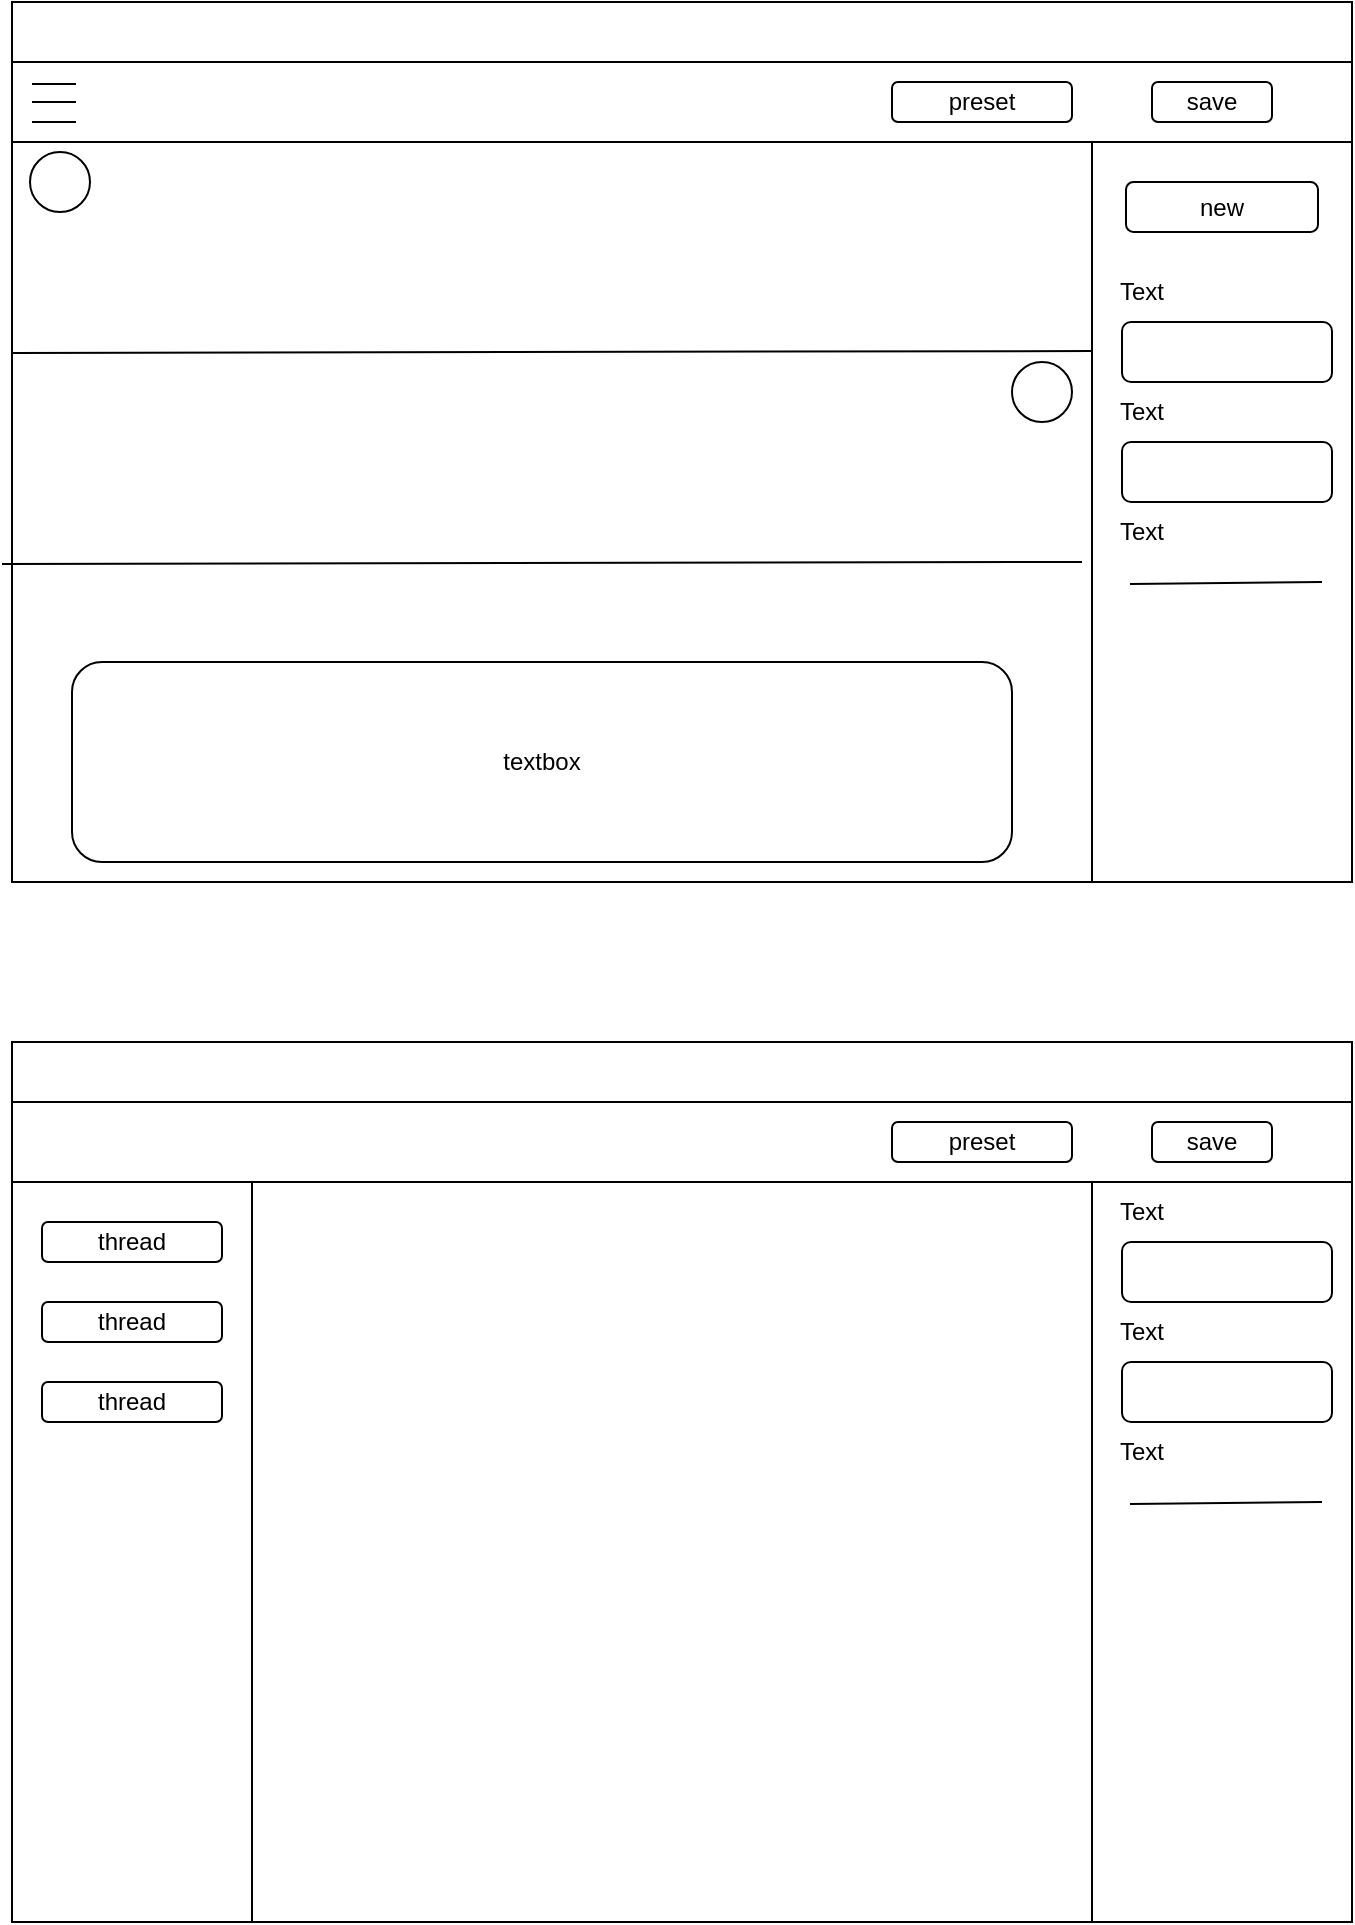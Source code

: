 <mxfile>
    <diagram id="VdgsyUHHD2g-uRMNJ1eA" name="Page-1">
        <mxGraphModel dx="662" dy="696" grid="1" gridSize="10" guides="1" tooltips="1" connect="1" arrows="1" fold="1" page="1" pageScale="1" pageWidth="827" pageHeight="1169" math="0" shadow="0">
            <root>
                <mxCell id="0"/>
                <mxCell id="1" parent="0"/>
                <mxCell id="2" value="" style="rounded=0;whiteSpace=wrap;html=1;" vertex="1" parent="1">
                    <mxGeometry x="50" y="70" width="670" height="440" as="geometry"/>
                </mxCell>
                <mxCell id="3" value="" style="rounded=0;whiteSpace=wrap;html=1;" vertex="1" parent="1">
                    <mxGeometry x="50" y="70" width="670" height="30" as="geometry"/>
                </mxCell>
                <mxCell id="6" value="" style="rounded=0;whiteSpace=wrap;html=1;" vertex="1" parent="1">
                    <mxGeometry x="590" y="140" width="130" height="370" as="geometry"/>
                </mxCell>
                <mxCell id="10" value="" style="rounded=0;whiteSpace=wrap;html=1;" vertex="1" parent="1">
                    <mxGeometry x="50" y="100" width="670" height="40" as="geometry"/>
                </mxCell>
                <mxCell id="12" value="" style="rounded=1;whiteSpace=wrap;html=1;" vertex="1" parent="1">
                    <mxGeometry x="605" y="230" width="105" height="30" as="geometry"/>
                </mxCell>
                <mxCell id="13" value="" style="rounded=1;whiteSpace=wrap;html=1;" vertex="1" parent="1">
                    <mxGeometry x="605" y="290" width="105" height="30" as="geometry"/>
                </mxCell>
                <mxCell id="14" value="Text" style="text;html=1;strokeColor=none;fillColor=none;align=center;verticalAlign=middle;whiteSpace=wrap;rounded=0;" vertex="1" parent="1">
                    <mxGeometry x="590" y="200" width="50" height="30" as="geometry"/>
                </mxCell>
                <mxCell id="15" value="Text" style="text;html=1;strokeColor=none;fillColor=none;align=center;verticalAlign=middle;whiteSpace=wrap;rounded=0;" vertex="1" parent="1">
                    <mxGeometry x="590" y="260" width="50" height="30" as="geometry"/>
                </mxCell>
                <mxCell id="16" value="Text" style="text;html=1;strokeColor=none;fillColor=none;align=center;verticalAlign=middle;whiteSpace=wrap;rounded=0;" vertex="1" parent="1">
                    <mxGeometry x="590" y="320" width="50" height="30" as="geometry"/>
                </mxCell>
                <mxCell id="17" value="" style="endArrow=none;html=1;" edge="1" parent="1">
                    <mxGeometry width="50" height="50" relative="1" as="geometry">
                        <mxPoint x="609" y="361" as="sourcePoint"/>
                        <mxPoint x="705" y="360" as="targetPoint"/>
                    </mxGeometry>
                </mxCell>
                <mxCell id="18" value="preset" style="rounded=1;whiteSpace=wrap;html=1;" vertex="1" parent="1">
                    <mxGeometry x="490" y="110" width="90" height="20" as="geometry"/>
                </mxCell>
                <mxCell id="19" value="save" style="rounded=1;whiteSpace=wrap;html=1;" vertex="1" parent="1">
                    <mxGeometry x="620" y="110" width="60" height="20" as="geometry"/>
                </mxCell>
                <mxCell id="51" value="" style="endArrow=none;html=1;" edge="1" parent="1">
                    <mxGeometry width="50" height="50" relative="1" as="geometry">
                        <mxPoint x="60" y="111" as="sourcePoint"/>
                        <mxPoint x="82" y="111" as="targetPoint"/>
                    </mxGeometry>
                </mxCell>
                <mxCell id="52" value="" style="endArrow=none;html=1;" edge="1" parent="1">
                    <mxGeometry width="50" height="50" relative="1" as="geometry">
                        <mxPoint x="60" y="120" as="sourcePoint"/>
                        <mxPoint x="82" y="120" as="targetPoint"/>
                    </mxGeometry>
                </mxCell>
                <mxCell id="53" value="" style="endArrow=none;html=1;" edge="1" parent="1">
                    <mxGeometry width="50" height="50" relative="1" as="geometry">
                        <mxPoint x="60" y="130" as="sourcePoint"/>
                        <mxPoint x="82" y="130" as="targetPoint"/>
                    </mxGeometry>
                </mxCell>
                <mxCell id="55" value="" style="rounded=0;whiteSpace=wrap;html=1;" vertex="1" parent="1">
                    <mxGeometry x="50" y="590" width="670" height="440" as="geometry"/>
                </mxCell>
                <mxCell id="56" value="" style="rounded=0;whiteSpace=wrap;html=1;" vertex="1" parent="1">
                    <mxGeometry x="50" y="590" width="670" height="30" as="geometry"/>
                </mxCell>
                <mxCell id="57" value="" style="rounded=0;whiteSpace=wrap;html=1;" vertex="1" parent="1">
                    <mxGeometry x="590" y="660" width="130" height="370" as="geometry"/>
                </mxCell>
                <mxCell id="58" value="" style="rounded=0;whiteSpace=wrap;html=1;" vertex="1" parent="1">
                    <mxGeometry x="50" y="620" width="670" height="40" as="geometry"/>
                </mxCell>
                <mxCell id="59" value="" style="rounded=1;whiteSpace=wrap;html=1;" vertex="1" parent="1">
                    <mxGeometry x="605" y="690" width="105" height="30" as="geometry"/>
                </mxCell>
                <mxCell id="60" value="" style="rounded=1;whiteSpace=wrap;html=1;" vertex="1" parent="1">
                    <mxGeometry x="605" y="750" width="105" height="30" as="geometry"/>
                </mxCell>
                <mxCell id="61" value="Text" style="text;html=1;strokeColor=none;fillColor=none;align=center;verticalAlign=middle;whiteSpace=wrap;rounded=0;" vertex="1" parent="1">
                    <mxGeometry x="590" y="660" width="50" height="30" as="geometry"/>
                </mxCell>
                <mxCell id="62" value="Text" style="text;html=1;strokeColor=none;fillColor=none;align=center;verticalAlign=middle;whiteSpace=wrap;rounded=0;" vertex="1" parent="1">
                    <mxGeometry x="590" y="720" width="50" height="30" as="geometry"/>
                </mxCell>
                <mxCell id="63" value="Text" style="text;html=1;strokeColor=none;fillColor=none;align=center;verticalAlign=middle;whiteSpace=wrap;rounded=0;" vertex="1" parent="1">
                    <mxGeometry x="590" y="780" width="50" height="30" as="geometry"/>
                </mxCell>
                <mxCell id="64" value="" style="endArrow=none;html=1;" edge="1" parent="1">
                    <mxGeometry width="50" height="50" relative="1" as="geometry">
                        <mxPoint x="609" y="821.0" as="sourcePoint"/>
                        <mxPoint x="705" y="820.0" as="targetPoint"/>
                    </mxGeometry>
                </mxCell>
                <mxCell id="65" value="preset" style="rounded=1;whiteSpace=wrap;html=1;" vertex="1" parent="1">
                    <mxGeometry x="490" y="630" width="90" height="20" as="geometry"/>
                </mxCell>
                <mxCell id="66" value="save" style="rounded=1;whiteSpace=wrap;html=1;" vertex="1" parent="1">
                    <mxGeometry x="620" y="630" width="60" height="20" as="geometry"/>
                </mxCell>
                <mxCell id="70" value="" style="rounded=0;whiteSpace=wrap;html=1;" vertex="1" parent="1">
                    <mxGeometry x="50" y="660" width="120" height="370" as="geometry"/>
                </mxCell>
                <mxCell id="71" value="thread" style="rounded=1;whiteSpace=wrap;html=1;" vertex="1" parent="1">
                    <mxGeometry x="65" y="680" width="90" height="20" as="geometry"/>
                </mxCell>
                <mxCell id="72" value="thread" style="rounded=1;whiteSpace=wrap;html=1;" vertex="1" parent="1">
                    <mxGeometry x="65" y="760" width="90" height="20" as="geometry"/>
                </mxCell>
                <mxCell id="73" value="thread" style="rounded=1;whiteSpace=wrap;html=1;" vertex="1" parent="1">
                    <mxGeometry x="65" y="720" width="90" height="20" as="geometry"/>
                </mxCell>
                <mxCell id="75" value="new" style="rounded=1;whiteSpace=wrap;html=1;" vertex="1" parent="1">
                    <mxGeometry x="607" y="160" width="96" height="25" as="geometry"/>
                </mxCell>
                <mxCell id="76" value="textbox" style="rounded=1;whiteSpace=wrap;html=1;" vertex="1" parent="1">
                    <mxGeometry x="80" y="400" width="470" height="100" as="geometry"/>
                </mxCell>
                <mxCell id="79" value="" style="ellipse;whiteSpace=wrap;html=1;aspect=fixed;" vertex="1" parent="1">
                    <mxGeometry x="59" y="145" width="30" height="30" as="geometry"/>
                </mxCell>
                <mxCell id="82" value="" style="ellipse;whiteSpace=wrap;html=1;aspect=fixed;" vertex="1" parent="1">
                    <mxGeometry x="550" y="250" width="30" height="30" as="geometry"/>
                </mxCell>
                <mxCell id="85" value="" style="endArrow=none;html=1;" edge="1" parent="1">
                    <mxGeometry width="50" height="50" relative="1" as="geometry">
                        <mxPoint x="50" y="245.5" as="sourcePoint"/>
                        <mxPoint x="590" y="244.5" as="targetPoint"/>
                    </mxGeometry>
                </mxCell>
                <mxCell id="86" value="" style="endArrow=none;html=1;" edge="1" parent="1">
                    <mxGeometry width="50" height="50" relative="1" as="geometry">
                        <mxPoint x="45" y="351" as="sourcePoint"/>
                        <mxPoint x="585" y="350" as="targetPoint"/>
                    </mxGeometry>
                </mxCell>
            </root>
        </mxGraphModel>
    </diagram>
</mxfile>